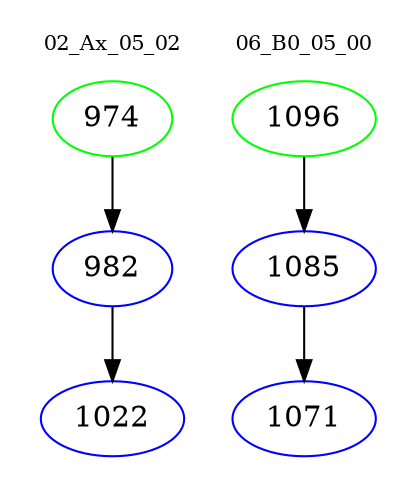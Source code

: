 digraph{
subgraph cluster_0 {
color = white
label = "02_Ax_05_02";
fontsize=10;
T0_974 [label="974", color="green"]
T0_974 -> T0_982 [color="black"]
T0_982 [label="982", color="blue"]
T0_982 -> T0_1022 [color="black"]
T0_1022 [label="1022", color="blue"]
}
subgraph cluster_1 {
color = white
label = "06_B0_05_00";
fontsize=10;
T1_1096 [label="1096", color="green"]
T1_1096 -> T1_1085 [color="black"]
T1_1085 [label="1085", color="blue"]
T1_1085 -> T1_1071 [color="black"]
T1_1071 [label="1071", color="blue"]
}
}
